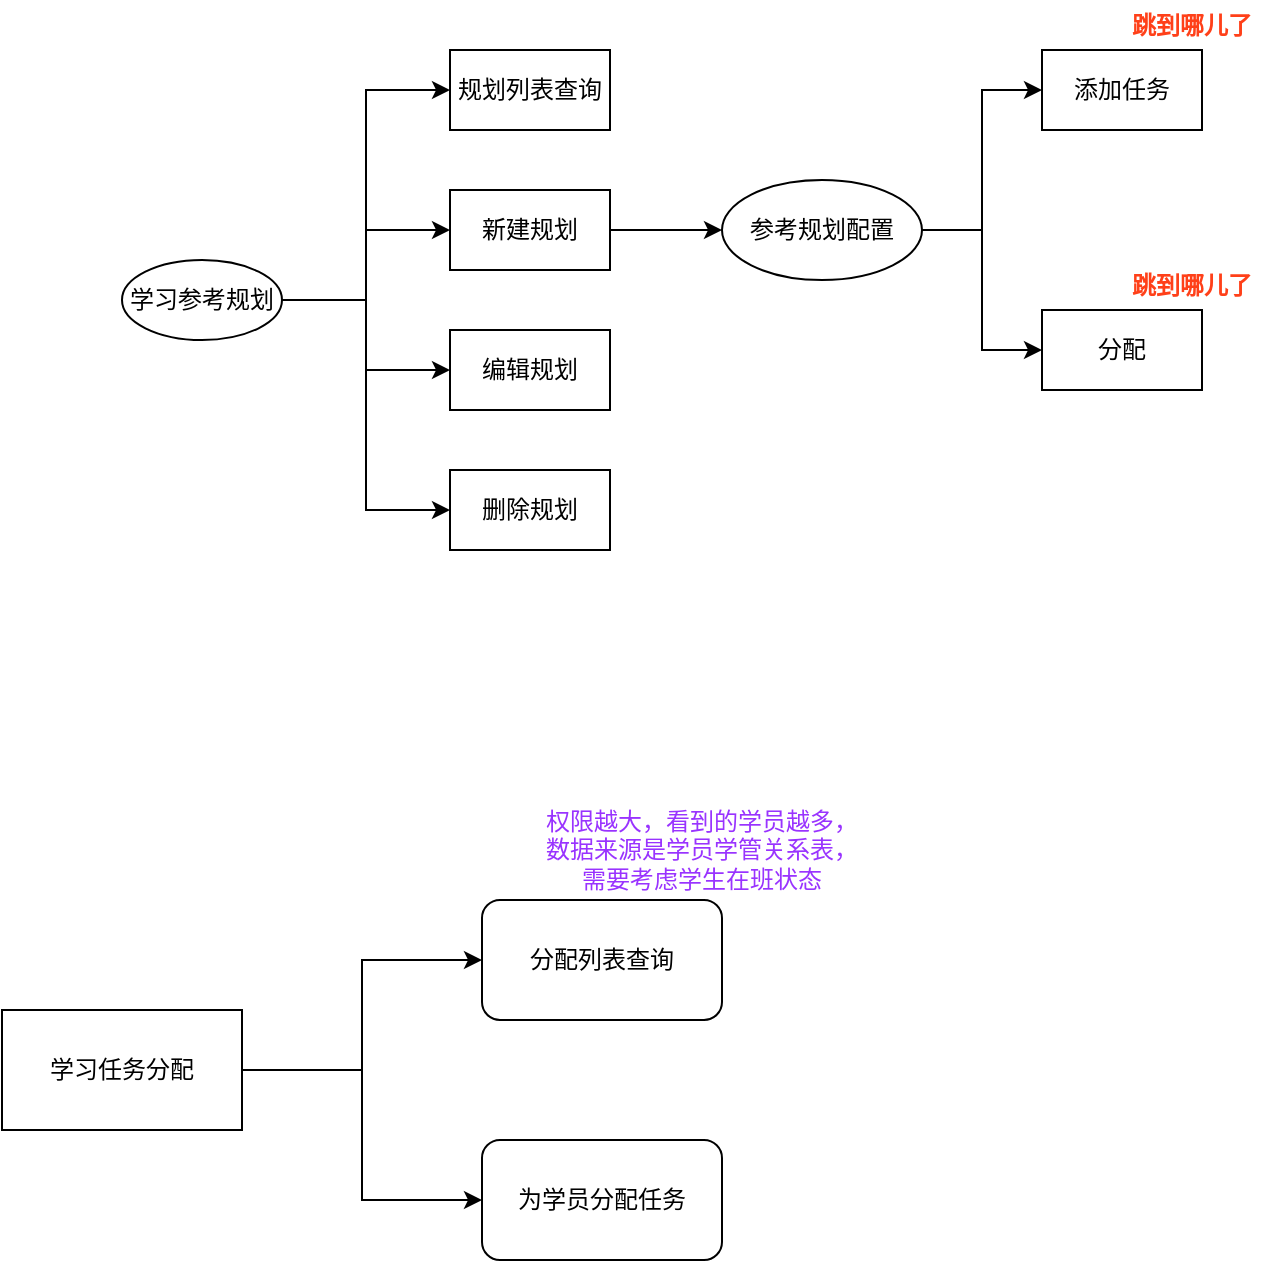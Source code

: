 <mxfile version="24.0.2" type="github">
  <diagram name="第 1 页" id="DTEnMfCUto97bQmpxiS1">
    <mxGraphModel dx="925" dy="437" grid="1" gridSize="10" guides="1" tooltips="1" connect="1" arrows="1" fold="1" page="1" pageScale="1" pageWidth="827" pageHeight="1169" math="0" shadow="0">
      <root>
        <mxCell id="0" />
        <mxCell id="1" parent="0" />
        <mxCell id="Sbyam__u2MsJ9fQgmKF_-19" style="edgeStyle=orthogonalEdgeStyle;rounded=0;orthogonalLoop=1;jettySize=auto;html=1;exitX=1;exitY=0.5;exitDx=0;exitDy=0;entryX=0;entryY=0.5;entryDx=0;entryDy=0;" edge="1" parent="1" source="Sbyam__u2MsJ9fQgmKF_-1" target="Sbyam__u2MsJ9fQgmKF_-4">
          <mxGeometry relative="1" as="geometry" />
        </mxCell>
        <mxCell id="Sbyam__u2MsJ9fQgmKF_-20" style="edgeStyle=orthogonalEdgeStyle;rounded=0;orthogonalLoop=1;jettySize=auto;html=1;exitX=1;exitY=0.5;exitDx=0;exitDy=0;entryX=0;entryY=0.5;entryDx=0;entryDy=0;" edge="1" parent="1" source="Sbyam__u2MsJ9fQgmKF_-1" target="Sbyam__u2MsJ9fQgmKF_-6">
          <mxGeometry relative="1" as="geometry" />
        </mxCell>
        <mxCell id="Sbyam__u2MsJ9fQgmKF_-21" style="edgeStyle=orthogonalEdgeStyle;rounded=0;orthogonalLoop=1;jettySize=auto;html=1;exitX=1;exitY=0.5;exitDx=0;exitDy=0;entryX=0;entryY=0.5;entryDx=0;entryDy=0;" edge="1" parent="1" source="Sbyam__u2MsJ9fQgmKF_-1" target="Sbyam__u2MsJ9fQgmKF_-8">
          <mxGeometry relative="1" as="geometry" />
        </mxCell>
        <mxCell id="Sbyam__u2MsJ9fQgmKF_-22" style="edgeStyle=orthogonalEdgeStyle;rounded=0;orthogonalLoop=1;jettySize=auto;html=1;exitX=1;exitY=0.5;exitDx=0;exitDy=0;entryX=0;entryY=0.5;entryDx=0;entryDy=0;" edge="1" parent="1" source="Sbyam__u2MsJ9fQgmKF_-1" target="Sbyam__u2MsJ9fQgmKF_-11">
          <mxGeometry relative="1" as="geometry" />
        </mxCell>
        <mxCell id="Sbyam__u2MsJ9fQgmKF_-1" value="学习参考规划" style="ellipse;whiteSpace=wrap;html=1;" vertex="1" parent="1">
          <mxGeometry x="170" y="150" width="80" height="40" as="geometry" />
        </mxCell>
        <mxCell id="Sbyam__u2MsJ9fQgmKF_-4" value="规划列表查询" style="rounded=0;whiteSpace=wrap;html=1;" vertex="1" parent="1">
          <mxGeometry x="334" y="45" width="80" height="40" as="geometry" />
        </mxCell>
        <mxCell id="Sbyam__u2MsJ9fQgmKF_-6" value="编辑规划" style="rounded=0;whiteSpace=wrap;html=1;" vertex="1" parent="1">
          <mxGeometry x="334" y="185" width="80" height="40" as="geometry" />
        </mxCell>
        <mxCell id="Sbyam__u2MsJ9fQgmKF_-18" style="edgeStyle=orthogonalEdgeStyle;rounded=0;orthogonalLoop=1;jettySize=auto;html=1;exitX=1;exitY=0.5;exitDx=0;exitDy=0;entryX=0;entryY=0.5;entryDx=0;entryDy=0;" edge="1" parent="1" source="Sbyam__u2MsJ9fQgmKF_-8" target="Sbyam__u2MsJ9fQgmKF_-17">
          <mxGeometry relative="1" as="geometry" />
        </mxCell>
        <mxCell id="Sbyam__u2MsJ9fQgmKF_-8" value="新建规划" style="rounded=0;whiteSpace=wrap;html=1;" vertex="1" parent="1">
          <mxGeometry x="334" y="115" width="80" height="40" as="geometry" />
        </mxCell>
        <mxCell id="Sbyam__u2MsJ9fQgmKF_-11" value="删除规划" style="rounded=0;whiteSpace=wrap;html=1;" vertex="1" parent="1">
          <mxGeometry x="334" y="255" width="80" height="40" as="geometry" />
        </mxCell>
        <mxCell id="Sbyam__u2MsJ9fQgmKF_-25" style="edgeStyle=orthogonalEdgeStyle;rounded=0;orthogonalLoop=1;jettySize=auto;html=1;exitX=1;exitY=0.5;exitDx=0;exitDy=0;entryX=0;entryY=0.5;entryDx=0;entryDy=0;" edge="1" parent="1" source="Sbyam__u2MsJ9fQgmKF_-17" target="Sbyam__u2MsJ9fQgmKF_-24">
          <mxGeometry relative="1" as="geometry" />
        </mxCell>
        <mxCell id="Sbyam__u2MsJ9fQgmKF_-34" style="edgeStyle=orthogonalEdgeStyle;rounded=0;orthogonalLoop=1;jettySize=auto;html=1;exitX=1;exitY=0.5;exitDx=0;exitDy=0;entryX=0;entryY=0.5;entryDx=0;entryDy=0;" edge="1" parent="1" source="Sbyam__u2MsJ9fQgmKF_-17" target="Sbyam__u2MsJ9fQgmKF_-32">
          <mxGeometry relative="1" as="geometry" />
        </mxCell>
        <mxCell id="Sbyam__u2MsJ9fQgmKF_-17" value="参考规划配置" style="ellipse;whiteSpace=wrap;html=1;" vertex="1" parent="1">
          <mxGeometry x="470" y="110" width="100" height="50" as="geometry" />
        </mxCell>
        <mxCell id="Sbyam__u2MsJ9fQgmKF_-24" value="添加任务" style="rounded=0;whiteSpace=wrap;html=1;" vertex="1" parent="1">
          <mxGeometry x="630" y="45" width="80" height="40" as="geometry" />
        </mxCell>
        <mxCell id="Sbyam__u2MsJ9fQgmKF_-30" value="&lt;b&gt;&lt;font color=&quot;#ff4019&quot;&gt;跳到哪儿了&lt;/font&gt;&lt;/b&gt;" style="text;html=1;align=center;verticalAlign=middle;whiteSpace=wrap;rounded=0;" vertex="1" parent="1">
          <mxGeometry x="660" y="20" width="90" height="25" as="geometry" />
        </mxCell>
        <mxCell id="Sbyam__u2MsJ9fQgmKF_-32" value="分配" style="rounded=0;whiteSpace=wrap;html=1;" vertex="1" parent="1">
          <mxGeometry x="630" y="175" width="80" height="40" as="geometry" />
        </mxCell>
        <mxCell id="Sbyam__u2MsJ9fQgmKF_-33" value="&lt;b&gt;&lt;font color=&quot;#ff4019&quot;&gt;跳到哪儿了&lt;/font&gt;&lt;/b&gt;" style="text;html=1;align=center;verticalAlign=middle;whiteSpace=wrap;rounded=0;" vertex="1" parent="1">
          <mxGeometry x="660" y="150" width="90" height="25" as="geometry" />
        </mxCell>
        <mxCell id="Sbyam__u2MsJ9fQgmKF_-37" style="edgeStyle=orthogonalEdgeStyle;rounded=0;orthogonalLoop=1;jettySize=auto;html=1;exitX=1;exitY=0.5;exitDx=0;exitDy=0;" edge="1" parent="1" source="Sbyam__u2MsJ9fQgmKF_-35" target="Sbyam__u2MsJ9fQgmKF_-36">
          <mxGeometry relative="1" as="geometry" />
        </mxCell>
        <mxCell id="Sbyam__u2MsJ9fQgmKF_-39" style="edgeStyle=orthogonalEdgeStyle;rounded=0;orthogonalLoop=1;jettySize=auto;html=1;exitX=1;exitY=0.5;exitDx=0;exitDy=0;entryX=0;entryY=0.5;entryDx=0;entryDy=0;" edge="1" parent="1" source="Sbyam__u2MsJ9fQgmKF_-35" target="Sbyam__u2MsJ9fQgmKF_-38">
          <mxGeometry relative="1" as="geometry" />
        </mxCell>
        <mxCell id="Sbyam__u2MsJ9fQgmKF_-35" value="学习任务分配" style="rounded=0;whiteSpace=wrap;html=1;" vertex="1" parent="1">
          <mxGeometry x="110" y="525" width="120" height="60" as="geometry" />
        </mxCell>
        <mxCell id="Sbyam__u2MsJ9fQgmKF_-36" value="分配列表查询" style="rounded=1;whiteSpace=wrap;html=1;" vertex="1" parent="1">
          <mxGeometry x="350" y="470" width="120" height="60" as="geometry" />
        </mxCell>
        <mxCell id="Sbyam__u2MsJ9fQgmKF_-38" value="为学员分配任务" style="rounded=1;whiteSpace=wrap;html=1;" vertex="1" parent="1">
          <mxGeometry x="350" y="590" width="120" height="60" as="geometry" />
        </mxCell>
        <mxCell id="Sbyam__u2MsJ9fQgmKF_-40" value="&lt;font color=&quot;#9933ff&quot;&gt;权限越大，看到的学员越多，数据来源是学员学管关系表，需要考虑学生在班状态&lt;/font&gt;" style="text;html=1;align=center;verticalAlign=middle;whiteSpace=wrap;rounded=0;" vertex="1" parent="1">
          <mxGeometry x="380" y="440" width="160" height="10" as="geometry" />
        </mxCell>
      </root>
    </mxGraphModel>
  </diagram>
</mxfile>
